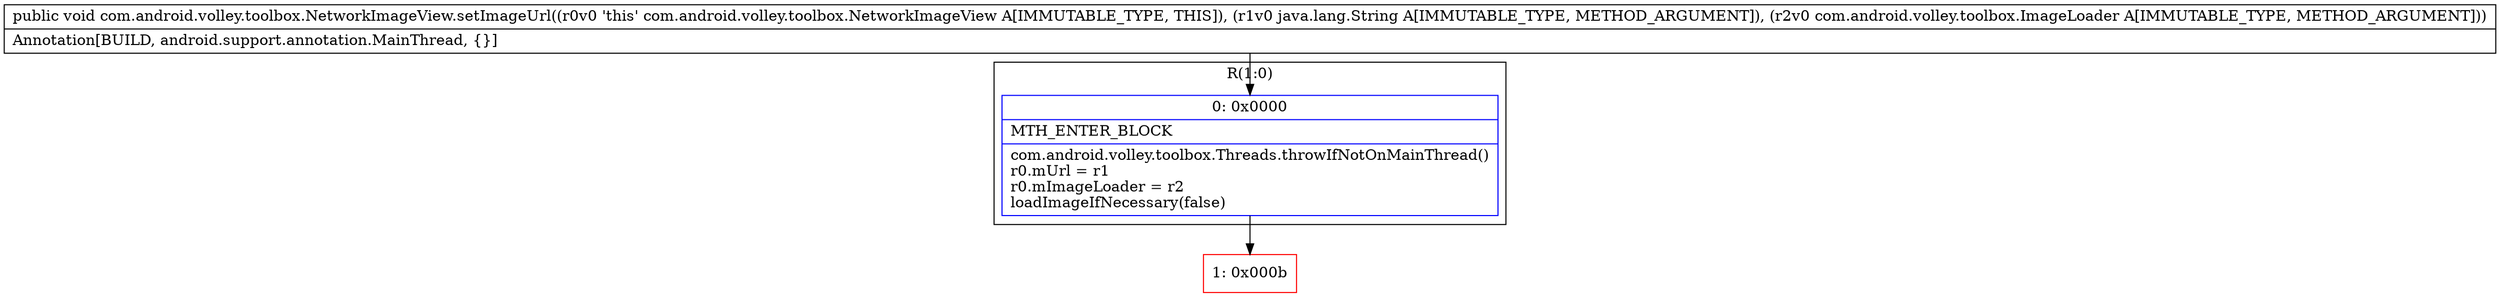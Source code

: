 digraph "CFG forcom.android.volley.toolbox.NetworkImageView.setImageUrl(Ljava\/lang\/String;Lcom\/android\/volley\/toolbox\/ImageLoader;)V" {
subgraph cluster_Region_51311887 {
label = "R(1:0)";
node [shape=record,color=blue];
Node_0 [shape=record,label="{0\:\ 0x0000|MTH_ENTER_BLOCK\l|com.android.volley.toolbox.Threads.throwIfNotOnMainThread()\lr0.mUrl = r1\lr0.mImageLoader = r2\lloadImageIfNecessary(false)\l}"];
}
Node_1 [shape=record,color=red,label="{1\:\ 0x000b}"];
MethodNode[shape=record,label="{public void com.android.volley.toolbox.NetworkImageView.setImageUrl((r0v0 'this' com.android.volley.toolbox.NetworkImageView A[IMMUTABLE_TYPE, THIS]), (r1v0 java.lang.String A[IMMUTABLE_TYPE, METHOD_ARGUMENT]), (r2v0 com.android.volley.toolbox.ImageLoader A[IMMUTABLE_TYPE, METHOD_ARGUMENT]))  | Annotation[BUILD, android.support.annotation.MainThread, \{\}]\l}"];
MethodNode -> Node_0;
Node_0 -> Node_1;
}

